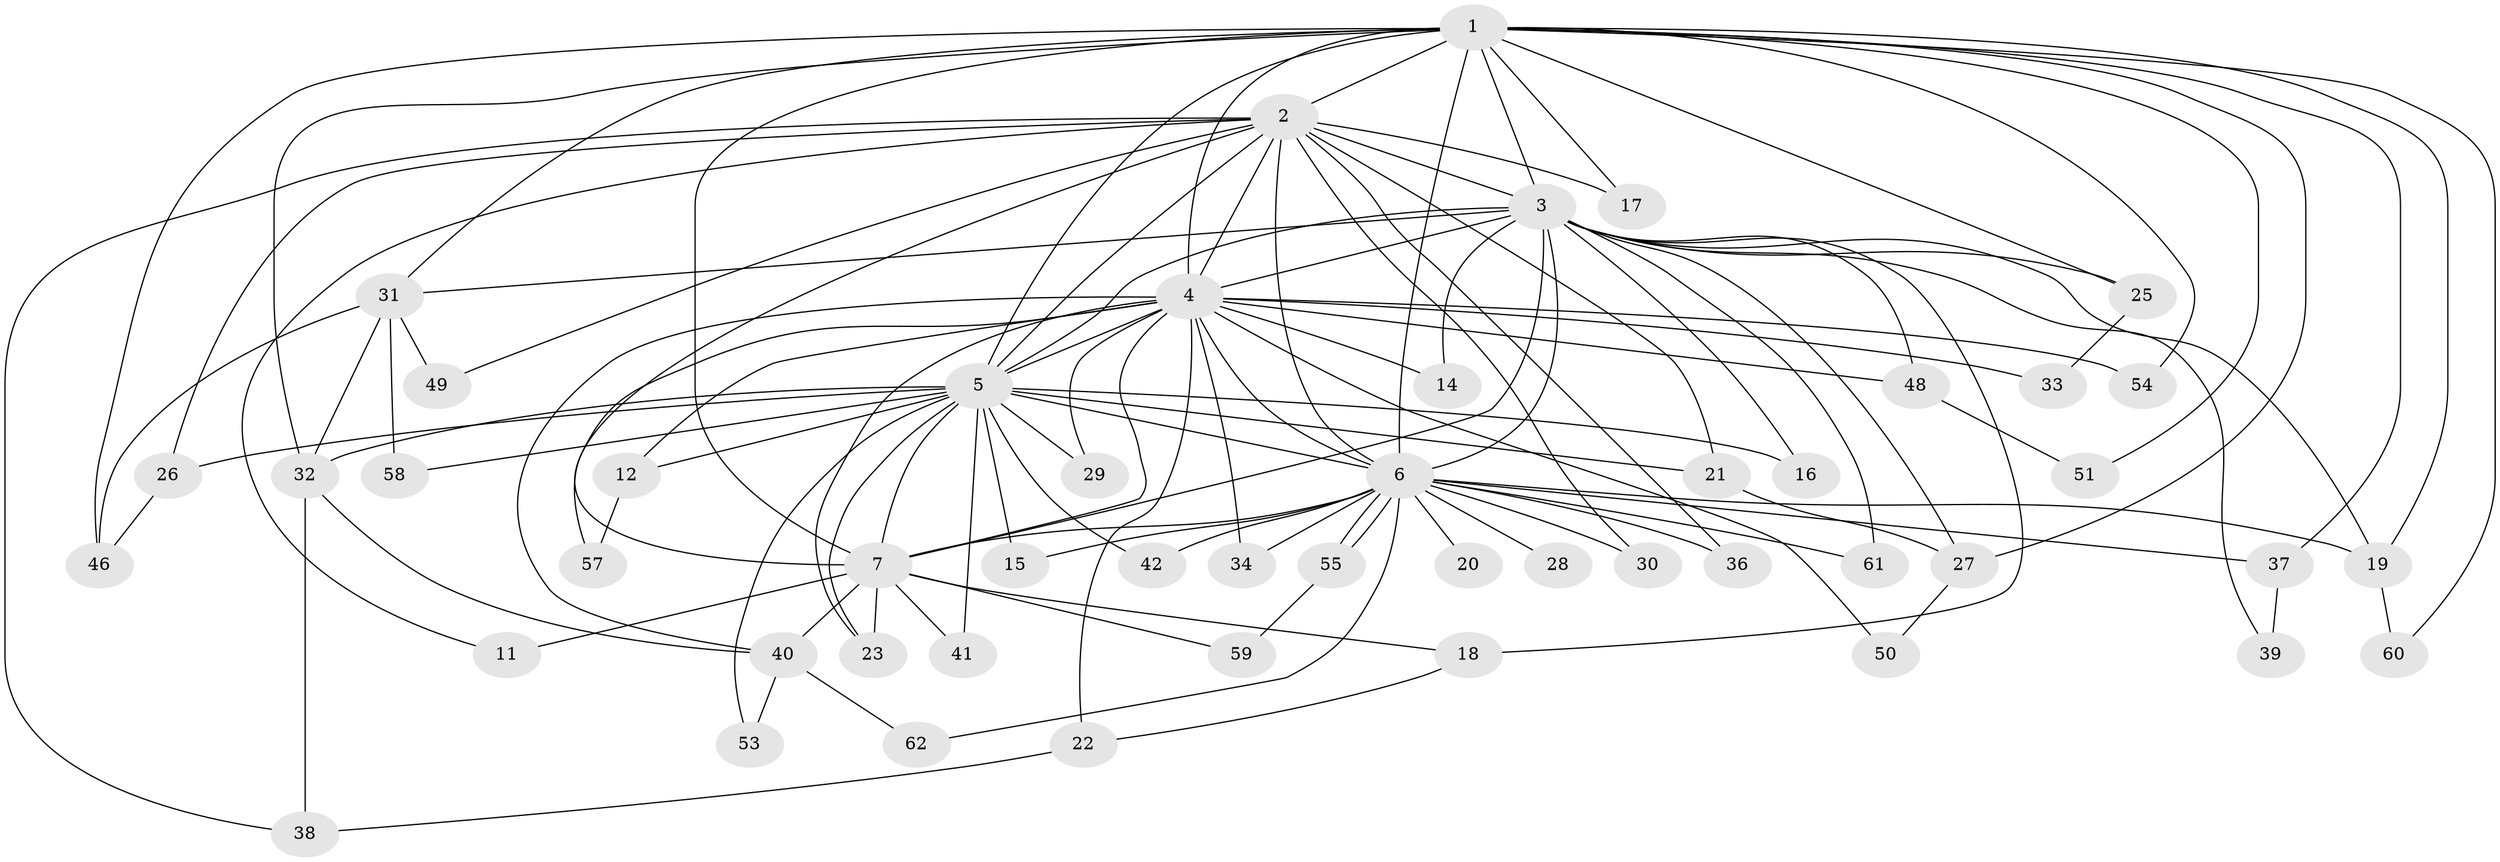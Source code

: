 // Generated by graph-tools (version 1.1) at 2025/51/02/27/25 19:51:48]
// undirected, 50 vertices, 112 edges
graph export_dot {
graph [start="1"]
  node [color=gray90,style=filled];
  1 [super="+9"];
  2 [super="+63"];
  3 [super="+10"];
  4 [super="+35"];
  5 [super="+13"];
  6 [super="+8"];
  7 [super="+24"];
  11;
  12;
  14;
  15;
  16;
  17;
  18;
  19 [super="+45"];
  20;
  21;
  22;
  23 [super="+44"];
  25;
  26;
  27 [super="+47"];
  28;
  29;
  30;
  31 [super="+43"];
  32;
  33;
  34;
  36;
  37;
  38;
  39;
  40 [super="+52"];
  41;
  42;
  46 [super="+56"];
  48;
  49;
  50;
  51;
  53;
  54;
  55;
  57;
  58;
  59;
  60;
  61;
  62;
  1 -- 2 [weight=2];
  1 -- 3 [weight=4];
  1 -- 4 [weight=2];
  1 -- 5 [weight=2];
  1 -- 6 [weight=4];
  1 -- 7 [weight=2];
  1 -- 19;
  1 -- 25;
  1 -- 31;
  1 -- 32;
  1 -- 46;
  1 -- 51;
  1 -- 37;
  1 -- 17;
  1 -- 54;
  1 -- 27;
  1 -- 60;
  2 -- 3 [weight=2];
  2 -- 4;
  2 -- 5;
  2 -- 6 [weight=2];
  2 -- 7;
  2 -- 11;
  2 -- 17;
  2 -- 21;
  2 -- 26;
  2 -- 30;
  2 -- 36;
  2 -- 49;
  2 -- 38;
  3 -- 4 [weight=2];
  3 -- 5 [weight=2];
  3 -- 6 [weight=4];
  3 -- 7 [weight=2];
  3 -- 31;
  3 -- 39;
  3 -- 14;
  3 -- 16;
  3 -- 48;
  3 -- 18;
  3 -- 19;
  3 -- 25;
  3 -- 27;
  3 -- 61;
  4 -- 5;
  4 -- 6 [weight=2];
  4 -- 7 [weight=2];
  4 -- 12;
  4 -- 14;
  4 -- 22;
  4 -- 23;
  4 -- 29;
  4 -- 33;
  4 -- 34;
  4 -- 48;
  4 -- 50;
  4 -- 54;
  4 -- 57;
  4 -- 40;
  5 -- 6 [weight=3];
  5 -- 7 [weight=2];
  5 -- 12;
  5 -- 15;
  5 -- 16;
  5 -- 21;
  5 -- 23;
  5 -- 26;
  5 -- 29;
  5 -- 32;
  5 -- 41;
  5 -- 42;
  5 -- 53;
  5 -- 58;
  6 -- 7 [weight=2];
  6 -- 28 [weight=2];
  6 -- 34;
  6 -- 37;
  6 -- 55;
  6 -- 55;
  6 -- 62;
  6 -- 15;
  6 -- 20;
  6 -- 30;
  6 -- 36;
  6 -- 42;
  6 -- 61;
  6 -- 19;
  7 -- 11;
  7 -- 18;
  7 -- 40;
  7 -- 41;
  7 -- 59;
  7 -- 23;
  12 -- 57;
  18 -- 22;
  19 -- 60;
  21 -- 27;
  22 -- 38;
  25 -- 33;
  26 -- 46;
  27 -- 50;
  31 -- 58;
  31 -- 32;
  31 -- 49;
  31 -- 46;
  32 -- 38;
  32 -- 40;
  37 -- 39;
  40 -- 53;
  40 -- 62;
  48 -- 51;
  55 -- 59;
}

